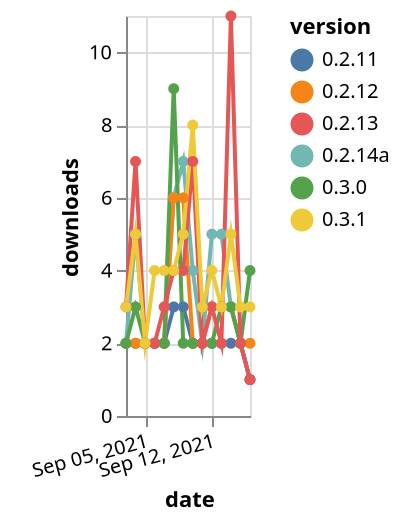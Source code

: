 {"$schema": "https://vega.github.io/schema/vega-lite/v5.json", "description": "A simple bar chart with embedded data.", "data": {"values": [{"date": "2021-09-03", "total": 7816, "delta": 2, "version": "0.2.14a"}, {"date": "2021-09-04", "total": 7821, "delta": 5, "version": "0.2.14a"}, {"date": "2021-09-05", "total": 7823, "delta": 2, "version": "0.2.14a"}, {"date": "2021-09-06", "total": 7825, "delta": 2, "version": "0.2.14a"}, {"date": "2021-09-07", "total": 7827, "delta": 2, "version": "0.2.14a"}, {"date": "2021-09-08", "total": 7833, "delta": 6, "version": "0.2.14a"}, {"date": "2021-09-09", "total": 7840, "delta": 7, "version": "0.2.14a"}, {"date": "2021-09-10", "total": 7844, "delta": 4, "version": "0.2.14a"}, {"date": "2021-09-11", "total": 7846, "delta": 2, "version": "0.2.14a"}, {"date": "2021-09-12", "total": 7851, "delta": 5, "version": "0.2.14a"}, {"date": "2021-09-13", "total": 7856, "delta": 5, "version": "0.2.14a"}, {"date": "2021-09-14", "total": 7859, "delta": 3, "version": "0.2.14a"}, {"date": "2021-09-15", "total": 7861, "delta": 2, "version": "0.2.14a"}, {"date": "2021-09-16", "total": 7862, "delta": 1, "version": "0.2.14a"}, {"date": "2021-09-03", "total": 2897, "delta": 2, "version": "0.2.11"}, {"date": "2021-09-04", "total": 2899, "delta": 2, "version": "0.2.11"}, {"date": "2021-09-05", "total": 2901, "delta": 2, "version": "0.2.11"}, {"date": "2021-09-06", "total": 2903, "delta": 2, "version": "0.2.11"}, {"date": "2021-09-07", "total": 2905, "delta": 2, "version": "0.2.11"}, {"date": "2021-09-08", "total": 2908, "delta": 3, "version": "0.2.11"}, {"date": "2021-09-09", "total": 2911, "delta": 3, "version": "0.2.11"}, {"date": "2021-09-10", "total": 2913, "delta": 2, "version": "0.2.11"}, {"date": "2021-09-11", "total": 2915, "delta": 2, "version": "0.2.11"}, {"date": "2021-09-12", "total": 2917, "delta": 2, "version": "0.2.11"}, {"date": "2021-09-13", "total": 2919, "delta": 2, "version": "0.2.11"}, {"date": "2021-09-14", "total": 2921, "delta": 2, "version": "0.2.11"}, {"date": "2021-09-15", "total": 2923, "delta": 2, "version": "0.2.11"}, {"date": "2021-09-16", "total": 2924, "delta": 1, "version": "0.2.11"}, {"date": "2021-09-03", "total": 7254, "delta": 2, "version": "0.2.12"}, {"date": "2021-09-04", "total": 7256, "delta": 2, "version": "0.2.12"}, {"date": "2021-09-05", "total": 7258, "delta": 2, "version": "0.2.12"}, {"date": "2021-09-06", "total": 7260, "delta": 2, "version": "0.2.12"}, {"date": "2021-09-07", "total": 7262, "delta": 2, "version": "0.2.12"}, {"date": "2021-09-08", "total": 7268, "delta": 6, "version": "0.2.12"}, {"date": "2021-09-09", "total": 7274, "delta": 6, "version": "0.2.12"}, {"date": "2021-09-10", "total": 7276, "delta": 2, "version": "0.2.12"}, {"date": "2021-09-11", "total": 7278, "delta": 2, "version": "0.2.12"}, {"date": "2021-09-12", "total": 7281, "delta": 3, "version": "0.2.12"}, {"date": "2021-09-13", "total": 7284, "delta": 3, "version": "0.2.12"}, {"date": "2021-09-14", "total": 7287, "delta": 3, "version": "0.2.12"}, {"date": "2021-09-15", "total": 7289, "delta": 2, "version": "0.2.12"}, {"date": "2021-09-16", "total": 7291, "delta": 2, "version": "0.2.12"}, {"date": "2021-09-03", "total": 3827, "delta": 2, "version": "0.3.0"}, {"date": "2021-09-04", "total": 3830, "delta": 3, "version": "0.3.0"}, {"date": "2021-09-05", "total": 3832, "delta": 2, "version": "0.3.0"}, {"date": "2021-09-06", "total": 3834, "delta": 2, "version": "0.3.0"}, {"date": "2021-09-07", "total": 3836, "delta": 2, "version": "0.3.0"}, {"date": "2021-09-08", "total": 3845, "delta": 9, "version": "0.3.0"}, {"date": "2021-09-09", "total": 3847, "delta": 2, "version": "0.3.0"}, {"date": "2021-09-10", "total": 3849, "delta": 2, "version": "0.3.0"}, {"date": "2021-09-11", "total": 3851, "delta": 2, "version": "0.3.0"}, {"date": "2021-09-12", "total": 3853, "delta": 2, "version": "0.3.0"}, {"date": "2021-09-13", "total": 3856, "delta": 3, "version": "0.3.0"}, {"date": "2021-09-14", "total": 3859, "delta": 3, "version": "0.3.0"}, {"date": "2021-09-15", "total": 3861, "delta": 2, "version": "0.3.0"}, {"date": "2021-09-16", "total": 3865, "delta": 4, "version": "0.3.0"}, {"date": "2021-09-03", "total": 10950, "delta": 3, "version": "0.2.13"}, {"date": "2021-09-04", "total": 10957, "delta": 7, "version": "0.2.13"}, {"date": "2021-09-05", "total": 10959, "delta": 2, "version": "0.2.13"}, {"date": "2021-09-06", "total": 10961, "delta": 2, "version": "0.2.13"}, {"date": "2021-09-07", "total": 10964, "delta": 3, "version": "0.2.13"}, {"date": "2021-09-08", "total": 10968, "delta": 4, "version": "0.2.13"}, {"date": "2021-09-09", "total": 10972, "delta": 4, "version": "0.2.13"}, {"date": "2021-09-10", "total": 10979, "delta": 7, "version": "0.2.13"}, {"date": "2021-09-11", "total": 10981, "delta": 2, "version": "0.2.13"}, {"date": "2021-09-12", "total": 10984, "delta": 3, "version": "0.2.13"}, {"date": "2021-09-13", "total": 10986, "delta": 2, "version": "0.2.13"}, {"date": "2021-09-14", "total": 10997, "delta": 11, "version": "0.2.13"}, {"date": "2021-09-15", "total": 10999, "delta": 2, "version": "0.2.13"}, {"date": "2021-09-16", "total": 11000, "delta": 1, "version": "0.2.13"}, {"date": "2021-09-03", "total": 1806, "delta": 3, "version": "0.3.1"}, {"date": "2021-09-04", "total": 1811, "delta": 5, "version": "0.3.1"}, {"date": "2021-09-05", "total": 1813, "delta": 2, "version": "0.3.1"}, {"date": "2021-09-06", "total": 1817, "delta": 4, "version": "0.3.1"}, {"date": "2021-09-07", "total": 1821, "delta": 4, "version": "0.3.1"}, {"date": "2021-09-08", "total": 1825, "delta": 4, "version": "0.3.1"}, {"date": "2021-09-09", "total": 1830, "delta": 5, "version": "0.3.1"}, {"date": "2021-09-10", "total": 1838, "delta": 8, "version": "0.3.1"}, {"date": "2021-09-11", "total": 1841, "delta": 3, "version": "0.3.1"}, {"date": "2021-09-12", "total": 1845, "delta": 4, "version": "0.3.1"}, {"date": "2021-09-13", "total": 1848, "delta": 3, "version": "0.3.1"}, {"date": "2021-09-14", "total": 1853, "delta": 5, "version": "0.3.1"}, {"date": "2021-09-15", "total": 1856, "delta": 3, "version": "0.3.1"}, {"date": "2021-09-16", "total": 1859, "delta": 3, "version": "0.3.1"}]}, "width": "container", "mark": {"type": "line", "point": {"filled": true}}, "encoding": {"x": {"field": "date", "type": "temporal", "timeUnit": "yearmonthdate", "title": "date", "axis": {"labelAngle": -15}}, "y": {"field": "delta", "type": "quantitative", "title": "downloads"}, "color": {"field": "version", "type": "nominal"}, "tooltip": {"field": "delta"}}}